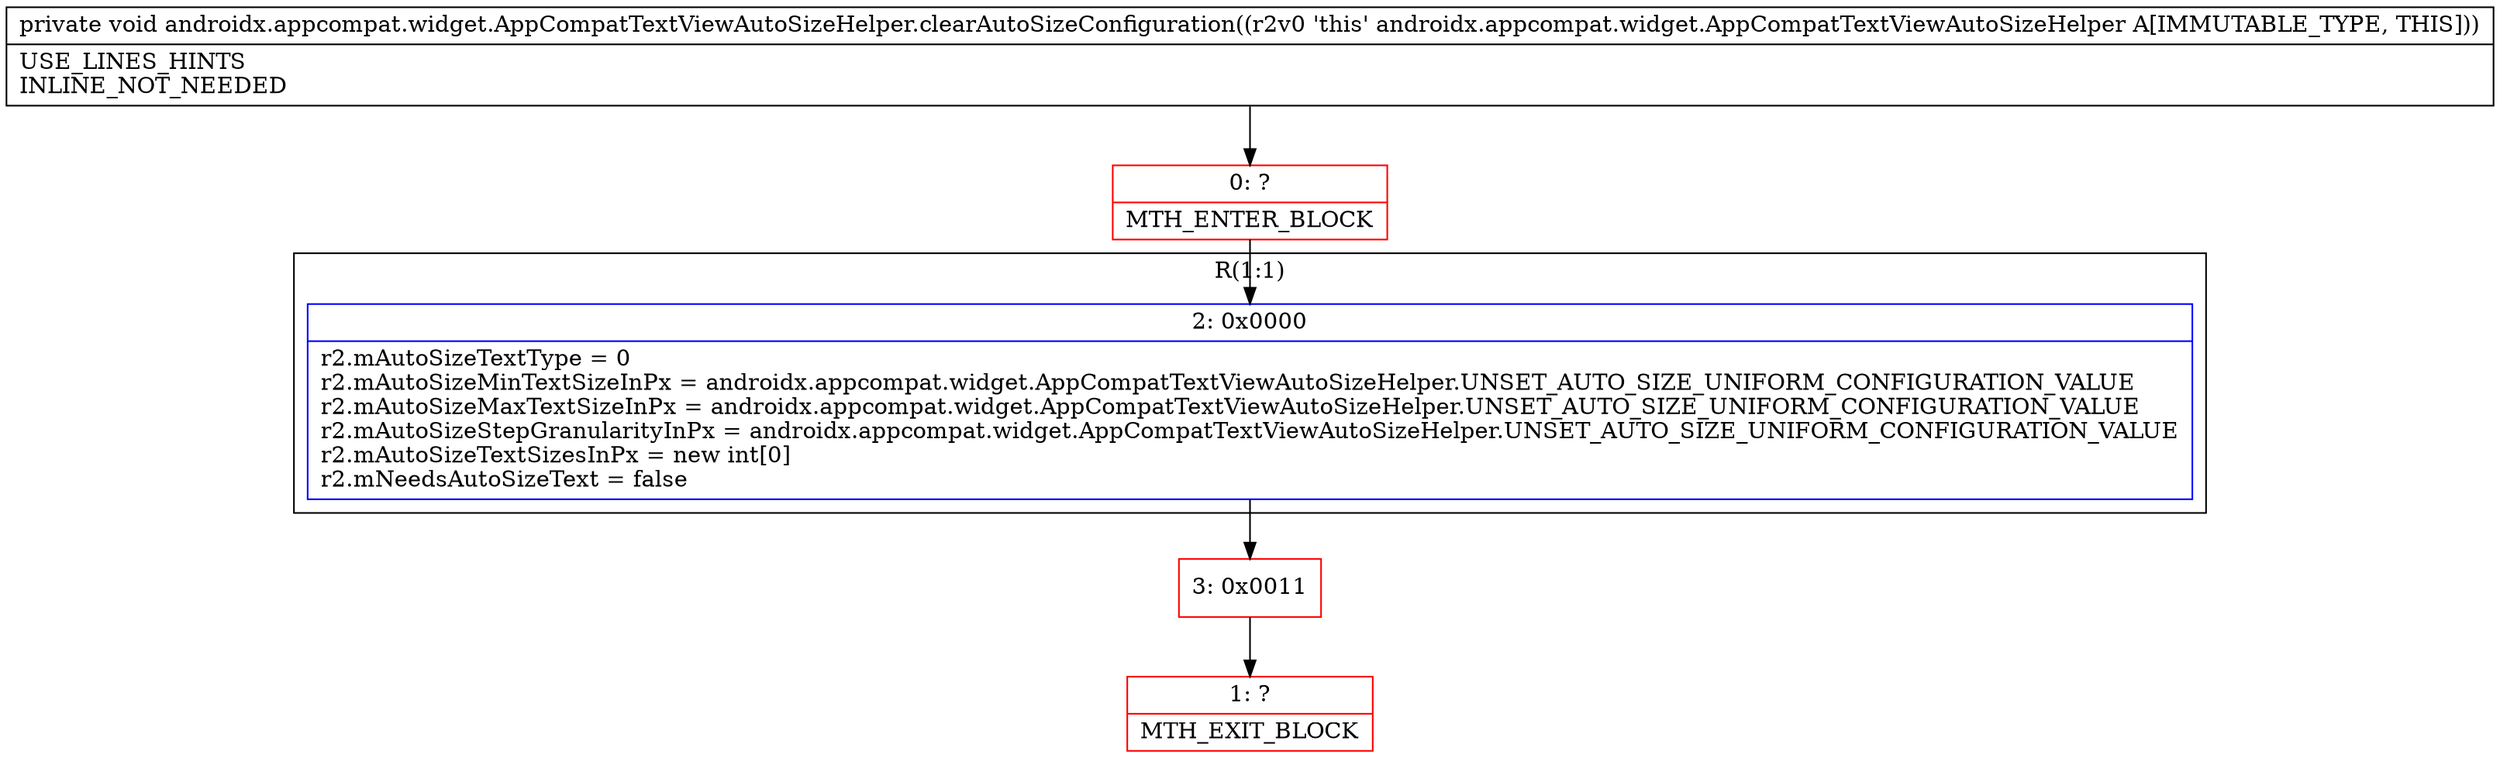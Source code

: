 digraph "CFG forandroidx.appcompat.widget.AppCompatTextViewAutoSizeHelper.clearAutoSizeConfiguration()V" {
subgraph cluster_Region_19716909 {
label = "R(1:1)";
node [shape=record,color=blue];
Node_2 [shape=record,label="{2\:\ 0x0000|r2.mAutoSizeTextType = 0\lr2.mAutoSizeMinTextSizeInPx = androidx.appcompat.widget.AppCompatTextViewAutoSizeHelper.UNSET_AUTO_SIZE_UNIFORM_CONFIGURATION_VALUE\lr2.mAutoSizeMaxTextSizeInPx = androidx.appcompat.widget.AppCompatTextViewAutoSizeHelper.UNSET_AUTO_SIZE_UNIFORM_CONFIGURATION_VALUE\lr2.mAutoSizeStepGranularityInPx = androidx.appcompat.widget.AppCompatTextViewAutoSizeHelper.UNSET_AUTO_SIZE_UNIFORM_CONFIGURATION_VALUE\lr2.mAutoSizeTextSizesInPx = new int[0]\lr2.mNeedsAutoSizeText = false\l}"];
}
Node_0 [shape=record,color=red,label="{0\:\ ?|MTH_ENTER_BLOCK\l}"];
Node_3 [shape=record,color=red,label="{3\:\ 0x0011}"];
Node_1 [shape=record,color=red,label="{1\:\ ?|MTH_EXIT_BLOCK\l}"];
MethodNode[shape=record,label="{private void androidx.appcompat.widget.AppCompatTextViewAutoSizeHelper.clearAutoSizeConfiguration((r2v0 'this' androidx.appcompat.widget.AppCompatTextViewAutoSizeHelper A[IMMUTABLE_TYPE, THIS]))  | USE_LINES_HINTS\lINLINE_NOT_NEEDED\l}"];
MethodNode -> Node_0;Node_2 -> Node_3;
Node_0 -> Node_2;
Node_3 -> Node_1;
}

